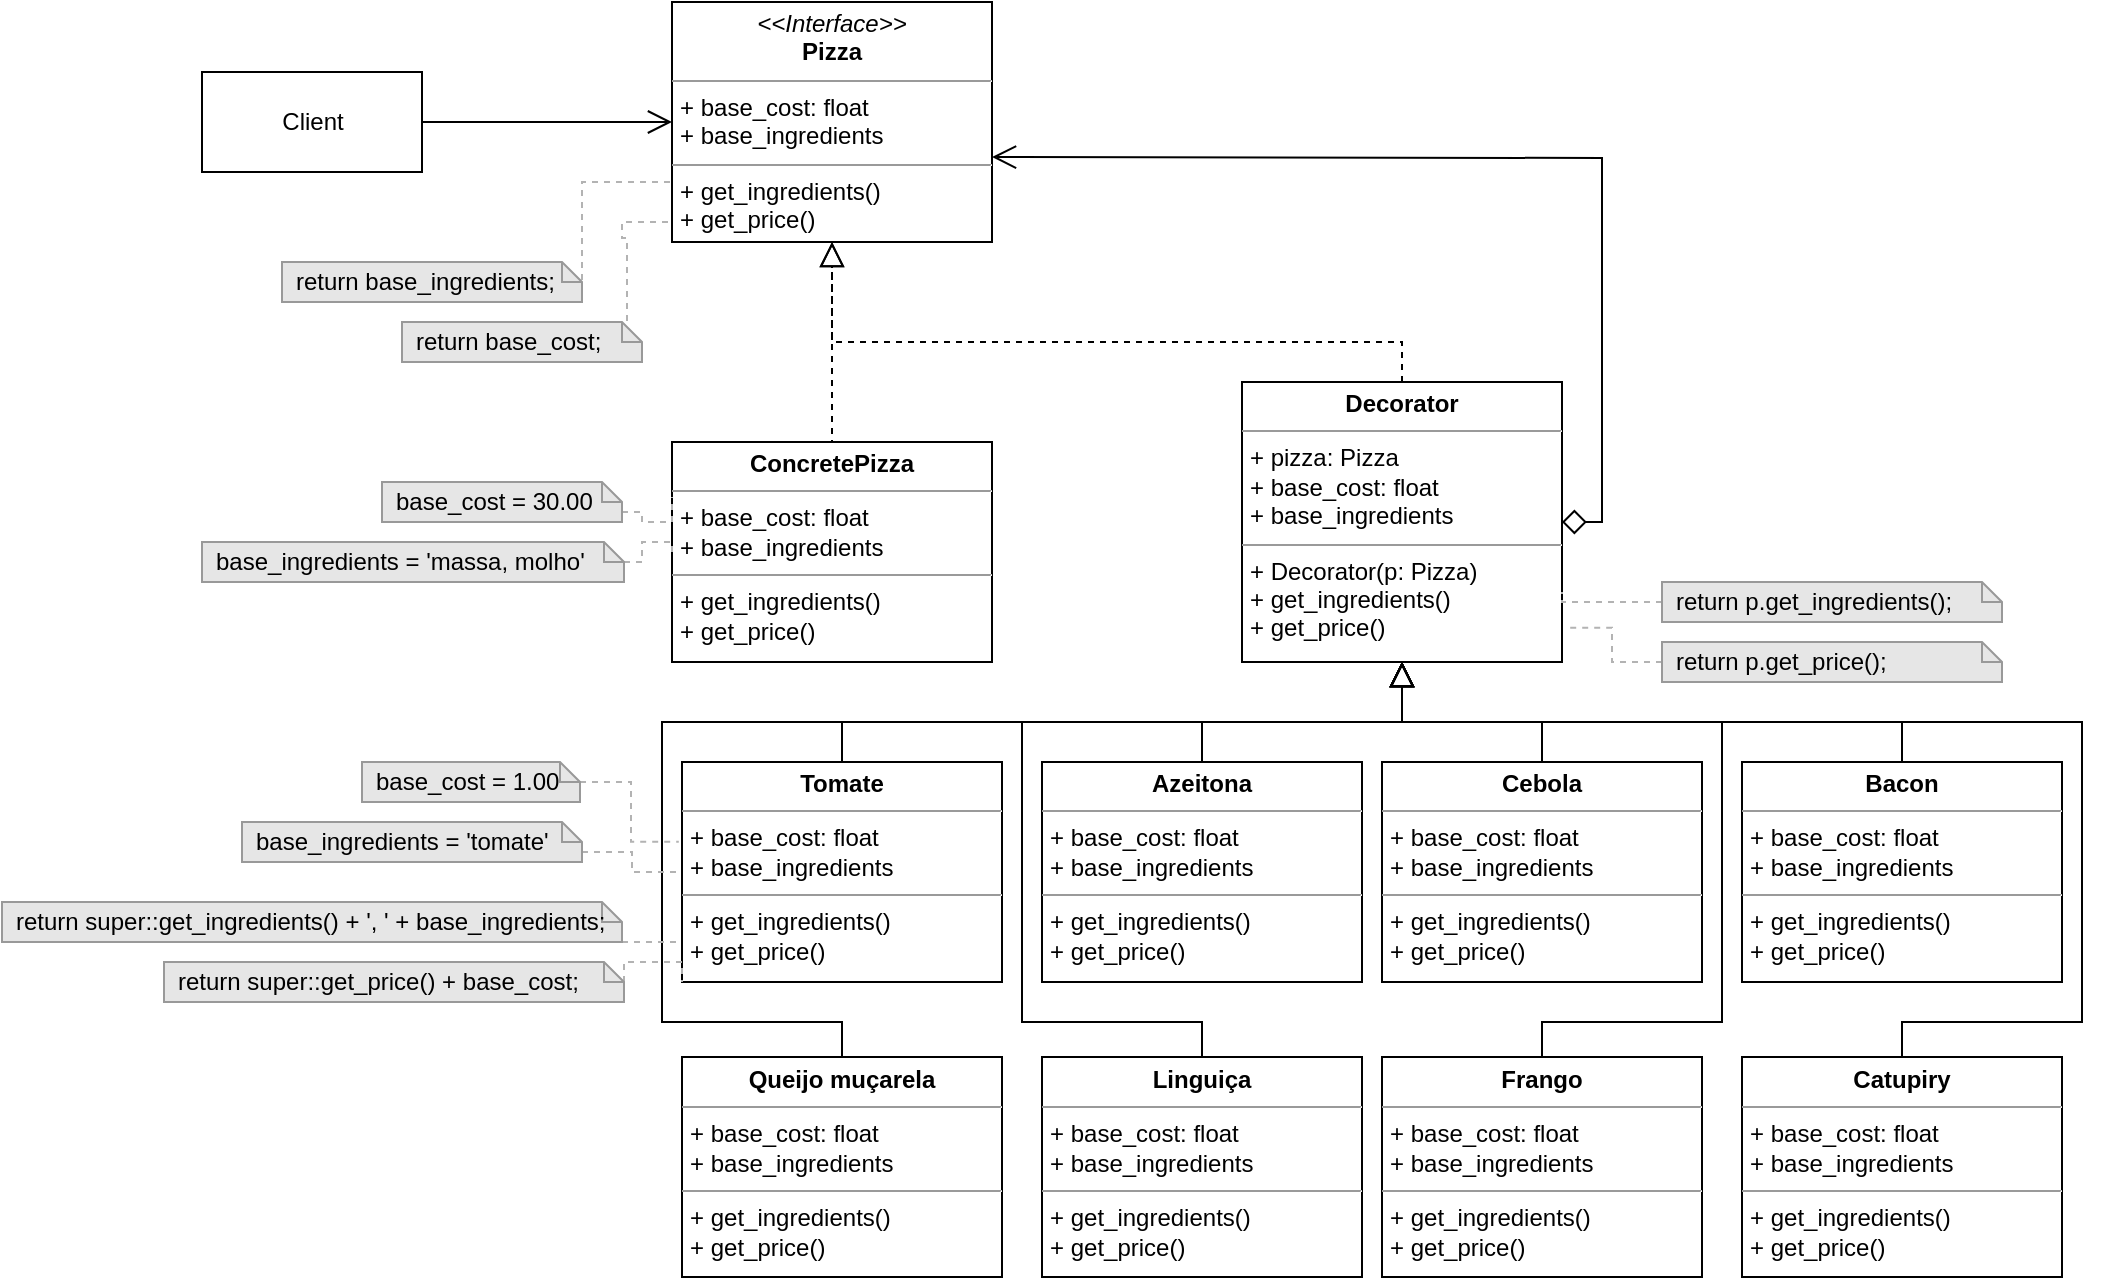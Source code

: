 <mxfile version="14.7.6" type="github"><diagram id="ipSnCm94OpaYNzQriNfT" name="Page-1"><mxGraphModel dx="948" dy="560" grid="1" gridSize="10" guides="1" tooltips="1" connect="1" arrows="1" fold="1" page="0" pageScale="1" pageWidth="850" pageHeight="1100" math="0" shadow="0"><root><mxCell id="0"/><mxCell id="1" parent="0"/><mxCell id="YI_CEaanHUYNDFFAtgr5-8" style="edgeStyle=orthogonalEdgeStyle;rounded=0;orthogonalLoop=1;jettySize=auto;html=1;endArrow=block;endFill=0;dashed=1;endSize=10;startSize=10;" parent="1" edge="1"><mxGeometry relative="1" as="geometry"><mxPoint x="425" y="380" as="sourcePoint"/><mxPoint x="425" y="260" as="targetPoint"/></mxGeometry></mxCell><mxCell id="YI_CEaanHUYNDFFAtgr5-9" style="edgeStyle=orthogonalEdgeStyle;rounded=0;orthogonalLoop=1;jettySize=auto;html=1;endArrow=block;endFill=0;dashed=1;endSize=10;startSize=10;" parent="1" source="YI_CEaanHUYNDFFAtgr5-3" edge="1"><mxGeometry relative="1" as="geometry"><mxPoint x="425" y="260" as="targetPoint"/><Array as="points"><mxPoint x="710" y="310"/><mxPoint x="425" y="310"/></Array></mxGeometry></mxCell><mxCell id="YI_CEaanHUYNDFFAtgr5-13" style="edgeStyle=orthogonalEdgeStyle;rounded=0;orthogonalLoop=1;jettySize=auto;html=1;exitX=1;exitY=0.5;exitDx=0;exitDy=0;entryX=1;entryY=0.5;entryDx=0;entryDy=0;endArrow=diamond;endFill=0;startArrow=open;startFill=0;endSize=10;startSize=10;" parent="1" target="YI_CEaanHUYNDFFAtgr5-3" edge="1"><mxGeometry relative="1" as="geometry"><mxPoint x="505" y="217.5" as="sourcePoint"/></mxGeometry></mxCell><mxCell id="YI_CEaanHUYNDFFAtgr5-3" value="&lt;p style=&quot;margin: 0px ; margin-top: 4px ; text-align: center&quot;&gt;&lt;b&gt;Decorator&lt;/b&gt;&lt;/p&gt;&lt;hr size=&quot;1&quot;&gt;&lt;p style=&quot;margin: 0px ; margin-left: 4px&quot;&gt;+ pizza: Pizza&lt;/p&gt;&lt;p style=&quot;margin: 0px 0px 0px 4px&quot;&gt;+ base_cost: float&lt;/p&gt;&lt;p style=&quot;margin: 0px 0px 0px 4px&quot;&gt;+ base_ingredients&lt;/p&gt;&lt;hr size=&quot;1&quot;&gt;&lt;p style=&quot;margin: 0px ; margin-left: 4px&quot;&gt;+ Decorator(p: Pizza)&lt;/p&gt;&lt;p style=&quot;margin: 0px ; margin-left: 4px&quot;&gt;+ get_ingredients()&lt;br&gt;+ get_price()&lt;br&gt;&lt;/p&gt;" style="verticalAlign=top;align=left;overflow=fill;fontSize=12;fontFamily=Helvetica;html=1;" parent="1" vertex="1"><mxGeometry x="630" y="330" width="160" height="140" as="geometry"/></mxCell><mxCell id="YI_CEaanHUYNDFFAtgr5-94" value="" style="edgeStyle=orthogonalEdgeStyle;rounded=0;orthogonalLoop=1;jettySize=auto;html=1;startArrow=none;startFill=0;endArrow=open;endFill=0;startSize=10;endSize=10;" parent="1" source="YI_CEaanHUYNDFFAtgr5-4" target="YI_CEaanHUYNDFFAtgr5-71" edge="1"><mxGeometry relative="1" as="geometry"/></mxCell><mxCell id="YI_CEaanHUYNDFFAtgr5-4" value="Client" style="html=1;" parent="1" vertex="1"><mxGeometry x="110" y="175" width="110" height="50" as="geometry"/></mxCell><mxCell id="YI_CEaanHUYNDFFAtgr5-11" style="edgeStyle=orthogonalEdgeStyle;rounded=0;orthogonalLoop=1;jettySize=auto;html=1;entryX=0.5;entryY=1;entryDx=0;entryDy=0;endArrow=block;endFill=0;endSize=10;startSize=10;" parent="1" target="YI_CEaanHUYNDFFAtgr5-3" edge="1"><mxGeometry relative="1" as="geometry"><mxPoint x="430" y="550" as="sourcePoint"/><Array as="points"><mxPoint x="430" y="500"/><mxPoint x="710" y="500"/></Array></mxGeometry></mxCell><mxCell id="YI_CEaanHUYNDFFAtgr5-15" style="edgeStyle=orthogonalEdgeStyle;rounded=0;orthogonalLoop=1;jettySize=auto;html=1;startArrow=none;startFill=0;endArrow=block;endFill=0;startSize=10;endSize=10;exitX=0.5;exitY=0;exitDx=0;exitDy=0;" parent="1" source="YI_CEaanHUYNDFFAtgr5-75" edge="1"><mxGeometry relative="1" as="geometry"><mxPoint x="710" y="470" as="targetPoint"/><mxPoint x="610" y="650" as="sourcePoint"/><Array as="points"><mxPoint x="610" y="650"/><mxPoint x="520" y="650"/><mxPoint x="520" y="500"/><mxPoint x="710" y="500"/></Array></mxGeometry></mxCell><mxCell id="YI_CEaanHUYNDFFAtgr5-26" style="edgeStyle=orthogonalEdgeStyle;rounded=0;orthogonalLoop=1;jettySize=auto;html=1;exitX=0.5;exitY=0;exitDx=0;exitDy=0;startArrow=none;startFill=0;endArrow=block;endFill=0;startSize=10;endSize=10;" parent="1" edge="1"><mxGeometry relative="1" as="geometry"><mxPoint x="710" y="470" as="targetPoint"/><mxPoint x="610" y="550" as="sourcePoint"/><Array as="points"><mxPoint x="610" y="500"/><mxPoint x="710" y="500"/></Array></mxGeometry></mxCell><mxCell id="YI_CEaanHUYNDFFAtgr5-25" style="edgeStyle=orthogonalEdgeStyle;rounded=0;orthogonalLoop=1;jettySize=auto;html=1;startArrow=none;startFill=0;endArrow=block;endFill=0;startSize=10;endSize=10;" parent="1" edge="1"><mxGeometry relative="1" as="geometry"><mxPoint x="710" y="470" as="targetPoint"/><mxPoint x="430" y="667.5" as="sourcePoint"/><Array as="points"><mxPoint x="430" y="650"/><mxPoint x="340" y="650"/><mxPoint x="340" y="500"/><mxPoint x="710" y="500"/></Array></mxGeometry></mxCell><mxCell id="YI_CEaanHUYNDFFAtgr5-27" style="edgeStyle=orthogonalEdgeStyle;rounded=0;orthogonalLoop=1;jettySize=auto;html=1;startArrow=none;startFill=0;endArrow=block;endFill=0;startSize=10;endSize=10;" parent="1" edge="1"><mxGeometry relative="1" as="geometry"><mxPoint x="710" y="470" as="targetPoint"/><mxPoint x="780" y="550" as="sourcePoint"/><Array as="points"><mxPoint x="780" y="500"/><mxPoint x="710" y="500"/></Array></mxGeometry></mxCell><mxCell id="YI_CEaanHUYNDFFAtgr5-28" style="edgeStyle=orthogonalEdgeStyle;rounded=0;orthogonalLoop=1;jettySize=auto;html=1;exitX=0.5;exitY=0;exitDx=0;exitDy=0;entryX=0.5;entryY=1;entryDx=0;entryDy=0;startArrow=none;startFill=0;endArrow=block;endFill=0;startSize=10;endSize=10;" parent="1" source="YI_CEaanHUYNDFFAtgr5-78" target="YI_CEaanHUYNDFFAtgr5-3" edge="1"><mxGeometry relative="1" as="geometry"><mxPoint x="780" y="650" as="sourcePoint"/><Array as="points"><mxPoint x="780" y="650"/><mxPoint x="870" y="650"/><mxPoint x="870" y="500"/><mxPoint x="710" y="500"/></Array></mxGeometry></mxCell><mxCell id="YI_CEaanHUYNDFFAtgr5-29" style="edgeStyle=orthogonalEdgeStyle;rounded=0;orthogonalLoop=1;jettySize=auto;html=1;exitX=0.5;exitY=0;exitDx=0;exitDy=0;entryX=0.5;entryY=1;entryDx=0;entryDy=0;startArrow=none;startFill=0;endArrow=block;endFill=0;startSize=10;endSize=10;" parent="1" target="YI_CEaanHUYNDFFAtgr5-3" edge="1"><mxGeometry relative="1" as="geometry"><mxPoint x="960" y="550" as="sourcePoint"/><Array as="points"><mxPoint x="960" y="500"/><mxPoint x="710" y="500"/></Array></mxGeometry></mxCell><mxCell id="YI_CEaanHUYNDFFAtgr5-30" style="edgeStyle=orthogonalEdgeStyle;rounded=0;orthogonalLoop=1;jettySize=auto;html=1;exitX=0.5;exitY=0;exitDx=0;exitDy=0;entryX=0.5;entryY=1;entryDx=0;entryDy=0;startArrow=none;startFill=0;endArrow=block;endFill=0;startSize=10;endSize=10;" parent="1" source="YI_CEaanHUYNDFFAtgr5-79" target="YI_CEaanHUYNDFFAtgr5-3" edge="1"><mxGeometry relative="1" as="geometry"><mxPoint x="960" y="650" as="sourcePoint"/><Array as="points"><mxPoint x="960" y="650"/><mxPoint x="1050" y="650"/><mxPoint x="1050" y="500"/><mxPoint x="710" y="500"/></Array></mxGeometry></mxCell><mxCell id="YI_CEaanHUYNDFFAtgr5-64" style="edgeStyle=orthogonalEdgeStyle;rounded=0;orthogonalLoop=1;jettySize=auto;html=1;exitX=0;exitY=1;exitDx=0;exitDy=0;entryX=0;entryY=0;entryDx=112.5;entryDy=7.5;entryPerimeter=0;startArrow=none;startFill=0;endArrow=none;endFill=0;startSize=10;endSize=10;dashed=1;strokeColor=#B3B3B3;" parent="1" source="YI_CEaanHUYNDFFAtgr5-71" target="YI_CEaanHUYNDFFAtgr5-31" edge="1"><mxGeometry relative="1" as="geometry"><Array as="points"><mxPoint x="345" y="250"/><mxPoint x="320" y="250"/><mxPoint x="320" y="258"/></Array></mxGeometry></mxCell><mxCell id="YI_CEaanHUYNDFFAtgr5-32" value="&lt;p style=&quot;margin: 0px ; margin-top: 4px ; text-align: center&quot;&gt;&lt;b&gt;ConcretePizza&lt;/b&gt;&lt;/p&gt;&lt;hr size=&quot;1&quot;&gt;&lt;p style=&quot;margin: 0px ; margin-left: 4px&quot;&gt;+ base_cost: float&lt;/p&gt;&lt;p style=&quot;margin: 0px ; margin-left: 4px&quot;&gt;+ base_ingredients&lt;/p&gt;&lt;hr size=&quot;1&quot;&gt;&lt;p style=&quot;margin: 0px ; margin-left: 4px&quot;&gt;+ get_ingredients()&lt;br&gt;+ get_price()&lt;br&gt;&lt;/p&gt;" style="verticalAlign=top;align=left;overflow=fill;fontSize=12;fontFamily=Helvetica;html=1;fillColor=#FFFFFF;" parent="1" vertex="1"><mxGeometry x="345" y="360" width="160" height="110" as="geometry"/></mxCell><mxCell id="YI_CEaanHUYNDFFAtgr5-31" value="return base_cost;" style="shape=note2;boundedLbl=1;whiteSpace=wrap;html=1;size=10;verticalAlign=middle;align=left;fillColor=#E6E6E6;spacingLeft=5;strokeColor=#999999;" parent="1" vertex="1"><mxGeometry x="210" y="300" width="120" height="20" as="geometry"/></mxCell><mxCell id="YI_CEaanHUYNDFFAtgr5-65" style="edgeStyle=orthogonalEdgeStyle;rounded=0;orthogonalLoop=1;jettySize=auto;html=1;entryX=0;entryY=0.75;entryDx=0;entryDy=0;dashed=1;startArrow=none;startFill=0;endArrow=none;endFill=0;startSize=10;endSize=10;strokeColor=#B3B3B3;exitX=0;exitY=0;exitDx=150;exitDy=15;exitPerimeter=0;" parent="1" source="YI_CEaanHUYNDFFAtgr5-16" target="YI_CEaanHUYNDFFAtgr5-71" edge="1"><mxGeometry relative="1" as="geometry"><Array as="points"><mxPoint x="300" y="230"/></Array></mxGeometry></mxCell><mxCell id="YI_CEaanHUYNDFFAtgr5-16" value="return base_ingredients;" style="shape=note2;boundedLbl=1;whiteSpace=wrap;html=1;size=10;verticalAlign=middle;align=left;fillColor=#E6E6E6;spacingLeft=5;strokeColor=#999999;" parent="1" vertex="1"><mxGeometry x="150" y="270" width="150" height="20" as="geometry"/></mxCell><mxCell id="YI_CEaanHUYNDFFAtgr5-80" style="edgeStyle=orthogonalEdgeStyle;rounded=0;orthogonalLoop=1;jettySize=auto;html=1;entryX=1;entryY=0.75;entryDx=0;entryDy=0;dashed=1;startArrow=none;startFill=0;endArrow=none;endFill=0;startSize=10;endSize=10;strokeColor=#B3B3B3;" parent="1" source="YI_CEaanHUYNDFFAtgr5-66" target="YI_CEaanHUYNDFFAtgr5-3" edge="1"><mxGeometry relative="1" as="geometry"><Array as="points"><mxPoint x="790" y="440"/></Array></mxGeometry></mxCell><mxCell id="YI_CEaanHUYNDFFAtgr5-66" value="return p.get_ingredients();&amp;nbsp;" style="shape=note2;boundedLbl=1;whiteSpace=wrap;html=1;size=10;verticalAlign=middle;align=left;fillColor=#E6E6E6;spacingLeft=5;strokeColor=#999999;" parent="1" vertex="1"><mxGeometry x="840" y="430" width="170" height="20" as="geometry"/></mxCell><mxCell id="YI_CEaanHUYNDFFAtgr5-87" style="edgeStyle=orthogonalEdgeStyle;rounded=0;orthogonalLoop=1;jettySize=auto;html=1;exitX=0;exitY=0;exitDx=310;exitDy=20;exitPerimeter=0;entryX=0;entryY=0.75;entryDx=0;entryDy=0;dashed=1;startArrow=none;startFill=0;endArrow=none;endFill=0;startSize=10;endSize=10;strokeColor=#B3B3B3;" parent="1" source="YI_CEaanHUYNDFFAtgr5-69" target="YI_CEaanHUYNDFFAtgr5-72" edge="1"><mxGeometry relative="1" as="geometry"/></mxCell><mxCell id="YI_CEaanHUYNDFFAtgr5-69" value="return super::get_ingredients() + ', ' + base_ingredients;" style="shape=note2;boundedLbl=1;whiteSpace=wrap;html=1;size=10;verticalAlign=middle;align=left;fillColor=#E6E6E6;spacingLeft=5;strokeColor=#999999;" parent="1" vertex="1"><mxGeometry x="10" y="590" width="310" height="20" as="geometry"/></mxCell><mxCell id="YI_CEaanHUYNDFFAtgr5-71" value="&lt;p style=&quot;margin: 0px ; margin-top: 4px ; text-align: center&quot;&gt;&lt;i&gt;&amp;lt;&amp;lt;Interface&amp;gt;&amp;gt;&lt;/i&gt;&lt;br&gt;&lt;b&gt;Pizza&lt;/b&gt;&lt;/p&gt;&lt;hr size=&quot;1&quot;&gt;&lt;p style=&quot;margin: 0px ; margin-left: 4px&quot;&gt;+ base_cost: float&lt;br&gt;&lt;/p&gt;&lt;p style=&quot;margin: 0px ; margin-left: 4px&quot;&gt;+ base_ingredients&lt;/p&gt;&lt;hr size=&quot;1&quot;&gt;&lt;p style=&quot;margin: 0px ; margin-left: 4px&quot;&gt;+ get_ingredients()&lt;br&gt;+ get_price()&lt;br&gt;&lt;/p&gt;" style="verticalAlign=top;align=left;overflow=fill;fontSize=12;fontFamily=Helvetica;html=1;fillColor=#FFFFFF;" parent="1" vertex="1"><mxGeometry x="345" y="140" width="160" height="120" as="geometry"/></mxCell><mxCell id="YI_CEaanHUYNDFFAtgr5-72" value="&lt;p style=&quot;margin: 0px ; margin-top: 4px ; text-align: center&quot;&gt;&lt;b&gt;Tomate&lt;/b&gt;&lt;/p&gt;&lt;hr size=&quot;1&quot;&gt;&lt;p style=&quot;margin: 0px ; margin-left: 4px&quot;&gt;+ base_cost: float&lt;/p&gt;&lt;p style=&quot;margin: 0px ; margin-left: 4px&quot;&gt;+ base_ingredients&lt;/p&gt;&lt;hr size=&quot;1&quot;&gt;&lt;p style=&quot;margin: 0px ; margin-left: 4px&quot;&gt;+ get_ingredients()&lt;br&gt;+ get_price()&lt;br&gt;&lt;/p&gt;" style="verticalAlign=top;align=left;overflow=fill;fontSize=12;fontFamily=Helvetica;html=1;fillColor=#FFFFFF;" parent="1" vertex="1"><mxGeometry x="350" y="520" width="160" height="110" as="geometry"/></mxCell><mxCell id="YI_CEaanHUYNDFFAtgr5-73" value="&lt;p style=&quot;margin: 0px ; margin-top: 4px ; text-align: center&quot;&gt;&lt;b&gt;Queijo muçarela&lt;/b&gt;&lt;/p&gt;&lt;hr size=&quot;1&quot;&gt;&lt;p style=&quot;margin: 0px ; margin-left: 4px&quot;&gt;+ base_cost: float&lt;/p&gt;&lt;p style=&quot;margin: 0px ; margin-left: 4px&quot;&gt;+ base_ingredients&lt;/p&gt;&lt;hr size=&quot;1&quot;&gt;&lt;p style=&quot;margin: 0px ; margin-left: 4px&quot;&gt;+ get_ingredients()&lt;br&gt;+ get_price()&lt;br&gt;&lt;/p&gt;" style="verticalAlign=top;align=left;overflow=fill;fontSize=12;fontFamily=Helvetica;html=1;fillColor=#FFFFFF;" parent="1" vertex="1"><mxGeometry x="350" y="667.5" width="160" height="110" as="geometry"/></mxCell><mxCell id="YI_CEaanHUYNDFFAtgr5-74" value="&lt;p style=&quot;margin: 0px ; margin-top: 4px ; text-align: center&quot;&gt;&lt;b&gt;Azeitona&lt;/b&gt;&lt;/p&gt;&lt;hr size=&quot;1&quot;&gt;&lt;p style=&quot;margin: 0px ; margin-left: 4px&quot;&gt;+ base_cost: float&lt;/p&gt;&lt;p style=&quot;margin: 0px ; margin-left: 4px&quot;&gt;+ base_ingredients&lt;/p&gt;&lt;hr size=&quot;1&quot;&gt;&lt;p style=&quot;margin: 0px ; margin-left: 4px&quot;&gt;+ get_ingredients()&lt;br&gt;+ get_price()&lt;br&gt;&lt;/p&gt;" style="verticalAlign=top;align=left;overflow=fill;fontSize=12;fontFamily=Helvetica;html=1;fillColor=#FFFFFF;" parent="1" vertex="1"><mxGeometry x="530" y="520" width="160" height="110" as="geometry"/></mxCell><mxCell id="YI_CEaanHUYNDFFAtgr5-75" value="&lt;p style=&quot;margin: 0px ; margin-top: 4px ; text-align: center&quot;&gt;&lt;b&gt;Linguiça&lt;/b&gt;&lt;/p&gt;&lt;hr size=&quot;1&quot;&gt;&lt;p style=&quot;margin: 0px ; margin-left: 4px&quot;&gt;+ base_cost: float&lt;/p&gt;&lt;p style=&quot;margin: 0px ; margin-left: 4px&quot;&gt;+ base_ingredients&lt;/p&gt;&lt;hr size=&quot;1&quot;&gt;&lt;p style=&quot;margin: 0px ; margin-left: 4px&quot;&gt;+ get_ingredients()&lt;br&gt;+ get_price()&lt;br&gt;&lt;/p&gt;" style="verticalAlign=top;align=left;overflow=fill;fontSize=12;fontFamily=Helvetica;html=1;fillColor=#FFFFFF;" parent="1" vertex="1"><mxGeometry x="530" y="667.5" width="160" height="110" as="geometry"/></mxCell><mxCell id="YI_CEaanHUYNDFFAtgr5-76" value="&lt;p style=&quot;margin: 0px ; margin-top: 4px ; text-align: center&quot;&gt;&lt;b&gt;Cebola&lt;/b&gt;&lt;/p&gt;&lt;hr size=&quot;1&quot;&gt;&lt;p style=&quot;margin: 0px ; margin-left: 4px&quot;&gt;+ base_cost: float&lt;/p&gt;&lt;p style=&quot;margin: 0px ; margin-left: 4px&quot;&gt;+ base_ingredients&lt;/p&gt;&lt;hr size=&quot;1&quot;&gt;&lt;p style=&quot;margin: 0px ; margin-left: 4px&quot;&gt;+ get_ingredients()&lt;br&gt;+ get_price()&lt;br&gt;&lt;/p&gt;" style="verticalAlign=top;align=left;overflow=fill;fontSize=12;fontFamily=Helvetica;html=1;fillColor=#FFFFFF;" parent="1" vertex="1"><mxGeometry x="700" y="520" width="160" height="110" as="geometry"/></mxCell><mxCell id="YI_CEaanHUYNDFFAtgr5-77" value="&lt;p style=&quot;margin: 0px ; margin-top: 4px ; text-align: center&quot;&gt;&lt;b&gt;Bacon&lt;/b&gt;&lt;/p&gt;&lt;hr size=&quot;1&quot;&gt;&lt;p style=&quot;margin: 0px ; margin-left: 4px&quot;&gt;+ base_cost: float&lt;/p&gt;&lt;p style=&quot;margin: 0px ; margin-left: 4px&quot;&gt;+ base_ingredients&lt;/p&gt;&lt;hr size=&quot;1&quot;&gt;&lt;p style=&quot;margin: 0px ; margin-left: 4px&quot;&gt;+ get_ingredients()&lt;br&gt;+ get_price()&lt;br&gt;&lt;/p&gt;" style="verticalAlign=top;align=left;overflow=fill;fontSize=12;fontFamily=Helvetica;html=1;fillColor=#FFFFFF;" parent="1" vertex="1"><mxGeometry x="880" y="520" width="160" height="110" as="geometry"/></mxCell><mxCell id="YI_CEaanHUYNDFFAtgr5-78" value="&lt;p style=&quot;margin: 0px ; margin-top: 4px ; text-align: center&quot;&gt;&lt;b&gt;Frango&lt;/b&gt;&lt;/p&gt;&lt;hr size=&quot;1&quot;&gt;&lt;p style=&quot;margin: 0px ; margin-left: 4px&quot;&gt;+ base_cost: float&lt;/p&gt;&lt;p style=&quot;margin: 0px ; margin-left: 4px&quot;&gt;+ base_ingredients&lt;/p&gt;&lt;hr size=&quot;1&quot;&gt;&lt;p style=&quot;margin: 0px ; margin-left: 4px&quot;&gt;+ get_ingredients()&lt;br&gt;+ get_price()&lt;br&gt;&lt;/p&gt;" style="verticalAlign=top;align=left;overflow=fill;fontSize=12;fontFamily=Helvetica;html=1;fillColor=#FFFFFF;" parent="1" vertex="1"><mxGeometry x="700" y="667.5" width="160" height="110" as="geometry"/></mxCell><mxCell id="YI_CEaanHUYNDFFAtgr5-79" value="&lt;p style=&quot;margin: 0px ; margin-top: 4px ; text-align: center&quot;&gt;&lt;b&gt;Catupiry&lt;/b&gt;&lt;/p&gt;&lt;hr size=&quot;1&quot;&gt;&lt;p style=&quot;margin: 0px ; margin-left: 4px&quot;&gt;+ base_cost: float&lt;/p&gt;&lt;p style=&quot;margin: 0px ; margin-left: 4px&quot;&gt;+ base_ingredients&lt;/p&gt;&lt;hr size=&quot;1&quot;&gt;&lt;p style=&quot;margin: 0px ; margin-left: 4px&quot;&gt;+ get_ingredients()&lt;br&gt;+ get_price()&lt;br&gt;&lt;/p&gt;" style="verticalAlign=top;align=left;overflow=fill;fontSize=12;fontFamily=Helvetica;html=1;fillColor=#FFFFFF;" parent="1" vertex="1"><mxGeometry x="880" y="667.5" width="160" height="110" as="geometry"/></mxCell><mxCell id="YI_CEaanHUYNDFFAtgr5-92" style="edgeStyle=orthogonalEdgeStyle;rounded=0;orthogonalLoop=1;jettySize=auto;html=1;exitX=0;exitY=0;exitDx=120;exitDy=15;exitPerimeter=0;entryX=0;entryY=0.25;entryDx=0;entryDy=0;dashed=1;startArrow=none;startFill=0;endArrow=none;endFill=0;startSize=10;endSize=10;strokeColor=#B3B3B3;" parent="1" source="YI_CEaanHUYNDFFAtgr5-81" target="YI_CEaanHUYNDFFAtgr5-32" edge="1"><mxGeometry relative="1" as="geometry"><Array as="points"><mxPoint x="330" y="395"/><mxPoint x="330" y="400"/><mxPoint x="345" y="400"/></Array></mxGeometry></mxCell><mxCell id="YI_CEaanHUYNDFFAtgr5-81" value="base_cost = 30.00" style="shape=note2;boundedLbl=1;whiteSpace=wrap;html=1;size=10;verticalAlign=middle;align=left;fillColor=#E6E6E6;spacingLeft=5;strokeColor=#999999;" parent="1" vertex="1"><mxGeometry x="200" y="380" width="120" height="20" as="geometry"/></mxCell><mxCell id="YI_CEaanHUYNDFFAtgr5-93" style="edgeStyle=orthogonalEdgeStyle;rounded=0;orthogonalLoop=1;jettySize=auto;html=1;exitX=0;exitY=0;exitDx=211;exitDy=10;exitPerimeter=0;entryX=0;entryY=0.5;entryDx=0;entryDy=0;dashed=1;startArrow=none;startFill=0;endArrow=none;endFill=0;startSize=10;endSize=10;strokeColor=#B3B3B3;" parent="1" source="YI_CEaanHUYNDFFAtgr5-82" target="YI_CEaanHUYNDFFAtgr5-32" edge="1"><mxGeometry relative="1" as="geometry"><Array as="points"><mxPoint x="330" y="420"/><mxPoint x="330" y="410"/><mxPoint x="345" y="410"/></Array></mxGeometry></mxCell><mxCell id="YI_CEaanHUYNDFFAtgr5-82" value="base_ingredients = 'massa, molho'" style="shape=note2;boundedLbl=1;whiteSpace=wrap;html=1;size=10;verticalAlign=middle;align=left;fillColor=#E6E6E6;spacingLeft=5;strokeColor=#999999;" parent="1" vertex="1"><mxGeometry x="110" y="410" width="211" height="20" as="geometry"/></mxCell><mxCell id="YI_CEaanHUYNDFFAtgr5-89" style="edgeStyle=orthogonalEdgeStyle;rounded=0;orthogonalLoop=1;jettySize=auto;html=1;exitX=0;exitY=0;exitDx=230;exitDy=10;exitPerimeter=0;entryX=0;entryY=1;entryDx=0;entryDy=0;dashed=1;startArrow=none;startFill=0;endArrow=none;endFill=0;startSize=10;endSize=10;strokeColor=#B3B3B3;" parent="1" source="YI_CEaanHUYNDFFAtgr5-84" target="YI_CEaanHUYNDFFAtgr5-72" edge="1"><mxGeometry relative="1" as="geometry"><Array as="points"><mxPoint x="321" y="620"/><mxPoint x="350" y="620"/></Array></mxGeometry></mxCell><mxCell id="YI_CEaanHUYNDFFAtgr5-84" value="return super::get_price() + base_cost;" style="shape=note2;boundedLbl=1;whiteSpace=wrap;html=1;size=10;verticalAlign=middle;align=left;fillColor=#E6E6E6;spacingLeft=5;strokeColor=#999999;" parent="1" vertex="1"><mxGeometry x="91" y="620" width="230" height="20" as="geometry"/></mxCell><mxCell id="YI_CEaanHUYNDFFAtgr5-91" style="edgeStyle=orthogonalEdgeStyle;rounded=0;orthogonalLoop=1;jettySize=auto;html=1;exitX=0;exitY=0;exitDx=109.0;exitDy=10;exitPerimeter=0;entryX=-0.01;entryY=0.363;entryDx=0;entryDy=0;entryPerimeter=0;dashed=1;startArrow=none;startFill=0;endArrow=none;endFill=0;startSize=10;endSize=10;strokeColor=#B3B3B3;" parent="1" source="YI_CEaanHUYNDFFAtgr5-85" target="YI_CEaanHUYNDFFAtgr5-72" edge="1"><mxGeometry relative="1" as="geometry"/></mxCell><mxCell id="YI_CEaanHUYNDFFAtgr5-85" value="base_cost = 1.00" style="shape=note2;boundedLbl=1;whiteSpace=wrap;html=1;size=10;verticalAlign=middle;align=left;fillColor=#E6E6E6;spacingLeft=5;strokeColor=#999999;" parent="1" vertex="1"><mxGeometry x="190" y="520" width="109" height="20" as="geometry"/></mxCell><mxCell id="YI_CEaanHUYNDFFAtgr5-90" style="edgeStyle=orthogonalEdgeStyle;rounded=0;orthogonalLoop=1;jettySize=auto;html=1;exitX=0;exitY=0;exitDx=170;exitDy=15;exitPerimeter=0;entryX=0;entryY=0.5;entryDx=0;entryDy=0;dashed=1;startArrow=none;startFill=0;endArrow=none;endFill=0;startSize=10;endSize=10;strokeColor=#B3B3B3;" parent="1" source="YI_CEaanHUYNDFFAtgr5-86" target="YI_CEaanHUYNDFFAtgr5-72" edge="1"><mxGeometry relative="1" as="geometry"/></mxCell><mxCell id="YI_CEaanHUYNDFFAtgr5-86" value="base_ingredients = 'tomate'" style="shape=note2;boundedLbl=1;whiteSpace=wrap;html=1;size=10;verticalAlign=middle;align=left;fillColor=#E6E6E6;spacingLeft=5;strokeColor=#999999;" parent="1" vertex="1"><mxGeometry x="130" y="550" width="170" height="20" as="geometry"/></mxCell><mxCell id="YI_CEaanHUYNDFFAtgr5-96" style="edgeStyle=orthogonalEdgeStyle;rounded=0;orthogonalLoop=1;jettySize=auto;html=1;exitX=0;exitY=0.5;exitDx=0;exitDy=0;exitPerimeter=0;entryX=1.018;entryY=0.878;entryDx=0;entryDy=0;entryPerimeter=0;startArrow=none;startFill=0;endArrow=none;endFill=0;startSize=10;endSize=10;dashed=1;strokeColor=#B3B3B3;" parent="1" source="YI_CEaanHUYNDFFAtgr5-95" target="YI_CEaanHUYNDFFAtgr5-3" edge="1"><mxGeometry relative="1" as="geometry"/></mxCell><mxCell id="YI_CEaanHUYNDFFAtgr5-95" value="return p.get_price();&amp;nbsp;" style="shape=note2;boundedLbl=1;whiteSpace=wrap;html=1;size=10;verticalAlign=middle;align=left;fillColor=#E6E6E6;spacingLeft=5;strokeColor=#999999;" parent="1" vertex="1"><mxGeometry x="840" y="460" width="170" height="20" as="geometry"/></mxCell></root></mxGraphModel></diagram></mxfile>